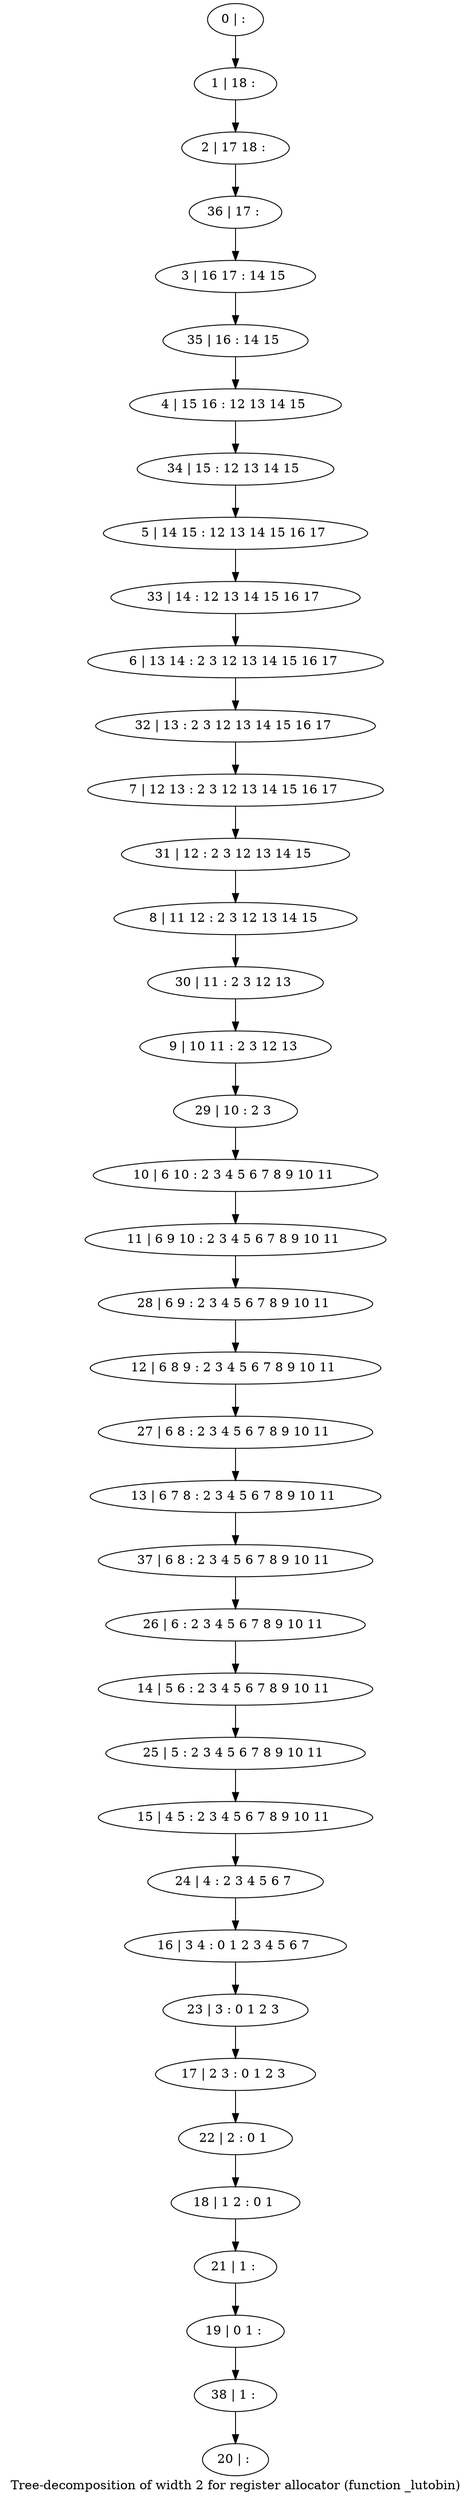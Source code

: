 digraph G {
graph [label="Tree-decomposition of width 2 for register allocator (function _lutobin)"]
0[label="0 | : "];
1[label="1 | 18 : "];
2[label="2 | 17 18 : "];
3[label="3 | 16 17 : 14 15 "];
4[label="4 | 15 16 : 12 13 14 15 "];
5[label="5 | 14 15 : 12 13 14 15 16 17 "];
6[label="6 | 13 14 : 2 3 12 13 14 15 16 17 "];
7[label="7 | 12 13 : 2 3 12 13 14 15 16 17 "];
8[label="8 | 11 12 : 2 3 12 13 14 15 "];
9[label="9 | 10 11 : 2 3 12 13 "];
10[label="10 | 6 10 : 2 3 4 5 6 7 8 9 10 11 "];
11[label="11 | 6 9 10 : 2 3 4 5 6 7 8 9 10 11 "];
12[label="12 | 6 8 9 : 2 3 4 5 6 7 8 9 10 11 "];
13[label="13 | 6 7 8 : 2 3 4 5 6 7 8 9 10 11 "];
14[label="14 | 5 6 : 2 3 4 5 6 7 8 9 10 11 "];
15[label="15 | 4 5 : 2 3 4 5 6 7 8 9 10 11 "];
16[label="16 | 3 4 : 0 1 2 3 4 5 6 7 "];
17[label="17 | 2 3 : 0 1 2 3 "];
18[label="18 | 1 2 : 0 1 "];
19[label="19 | 0 1 : "];
20[label="20 | : "];
21[label="21 | 1 : "];
22[label="22 | 2 : 0 1 "];
23[label="23 | 3 : 0 1 2 3 "];
24[label="24 | 4 : 2 3 4 5 6 7 "];
25[label="25 | 5 : 2 3 4 5 6 7 8 9 10 11 "];
26[label="26 | 6 : 2 3 4 5 6 7 8 9 10 11 "];
27[label="27 | 6 8 : 2 3 4 5 6 7 8 9 10 11 "];
28[label="28 | 6 9 : 2 3 4 5 6 7 8 9 10 11 "];
29[label="29 | 10 : 2 3 "];
30[label="30 | 11 : 2 3 12 13 "];
31[label="31 | 12 : 2 3 12 13 14 15 "];
32[label="32 | 13 : 2 3 12 13 14 15 16 17 "];
33[label="33 | 14 : 12 13 14 15 16 17 "];
34[label="34 | 15 : 12 13 14 15 "];
35[label="35 | 16 : 14 15 "];
36[label="36 | 17 : "];
37[label="37 | 6 8 : 2 3 4 5 6 7 8 9 10 11 "];
38[label="38 | 1 : "];
0->1 ;
1->2 ;
10->11 ;
21->19 ;
18->21 ;
22->18 ;
17->22 ;
23->17 ;
16->23 ;
24->16 ;
15->24 ;
25->15 ;
14->25 ;
26->14 ;
27->13 ;
12->27 ;
28->12 ;
11->28 ;
29->10 ;
9->29 ;
30->9 ;
8->30 ;
31->8 ;
7->31 ;
32->7 ;
6->32 ;
33->6 ;
5->33 ;
34->5 ;
4->34 ;
35->4 ;
3->35 ;
36->3 ;
2->36 ;
37->26 ;
13->37 ;
38->20 ;
19->38 ;
}
